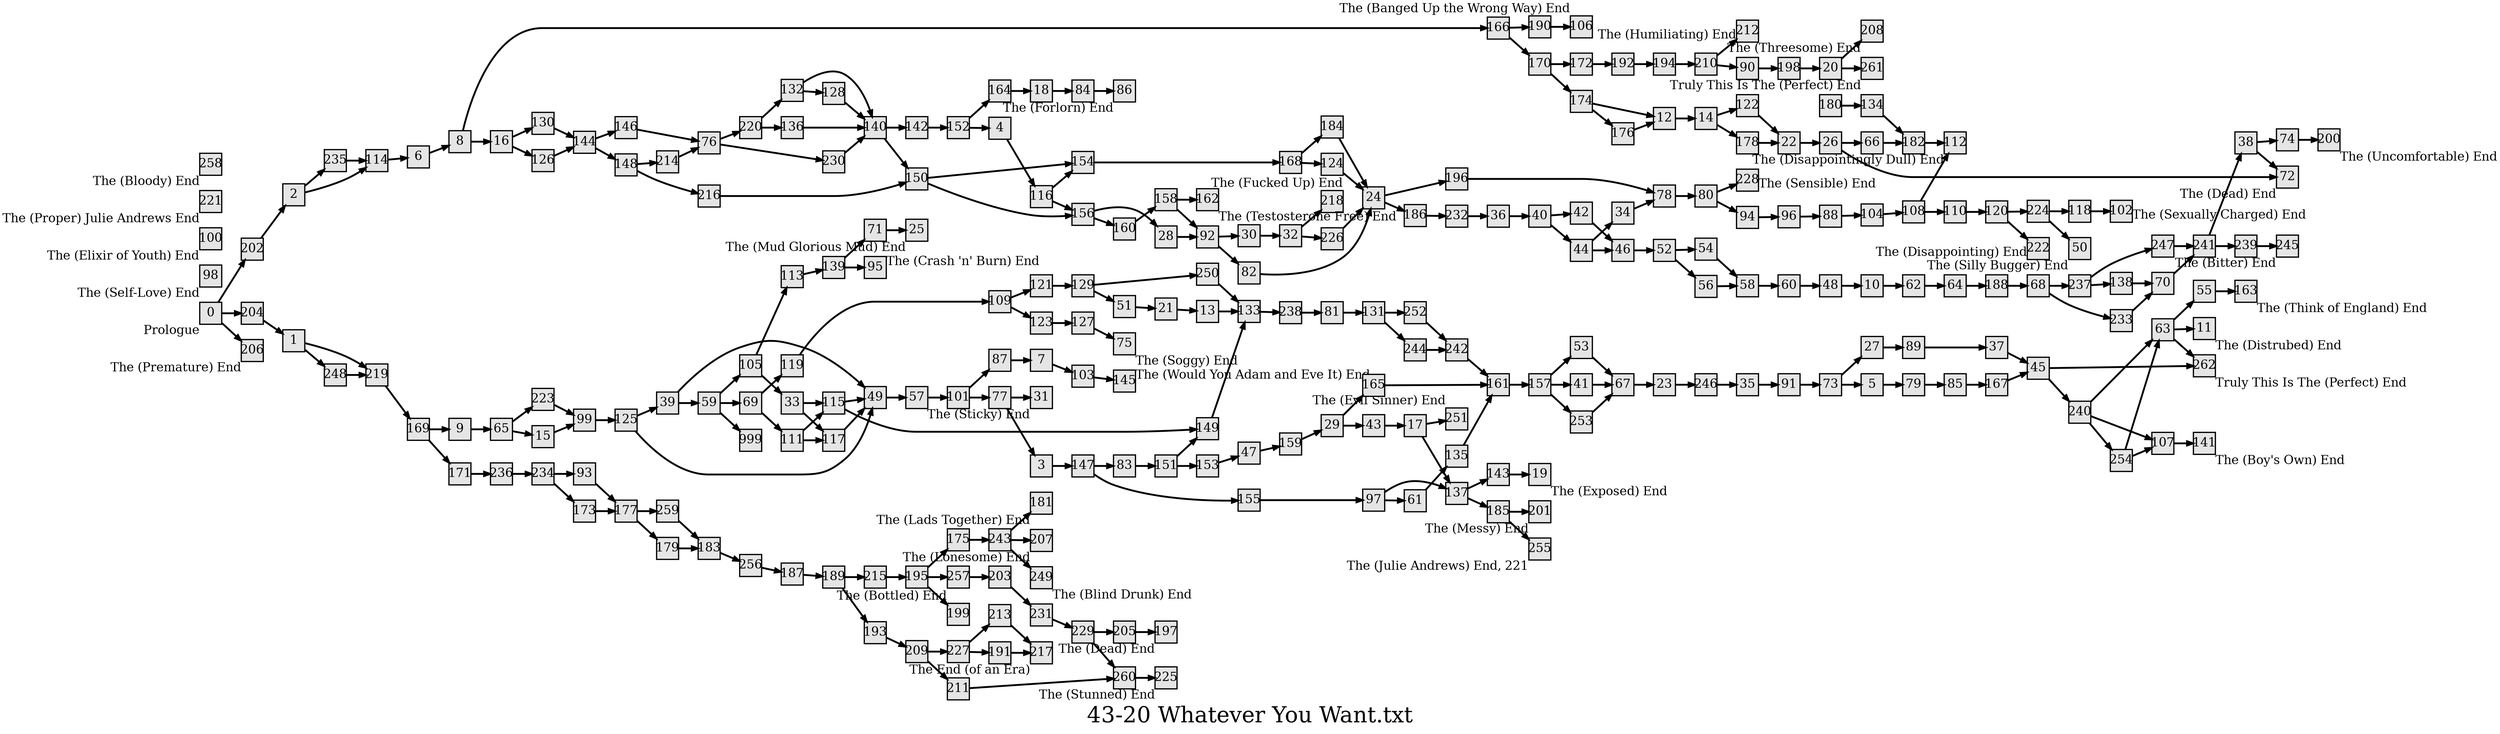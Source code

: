 digraph g{
  graph [ label="43-20 Whatever You Want.txt" rankdir=LR, ordering=out, fontsize=36, nodesep="0.35", ranksep="0.45"];
  node  [shape=rect, penwidth=2, fontsize=20, style=filled, fillcolor=grey90, margin="0,0", labelfloat=true, regular=true, fixedsize=true];
  edge  [labelfloat=true, penwidth=3, fontsize=12];
  // Whatever You Want;
  // 2015-08-03;
  // Text from CYOA gamebook graph database data [GDrive sheet/.xlsx];
  
  0	[ xlabel="Prologue" ];
  0 -> 202;	// 4-5
  0 -> 204;	// 4-5
  0 -> 206;	// 4-5
  1 -> 219;	// 6-7
  1 -> 248;	// 6-7
  2 -> 235;	// 8-9
  2 -> 114;	// 8-9
  3 -> 147;	// 10
  4 -> 116;	// 11
  5 -> 79;	// 12-13
  6 -> 8;	// 14-16
  7 -> 103;	// 17
  8 -> 166;	// 18-25
  8 -> 16;	// 18-25
  9 -> 65;	// 26
  10 -> 62;	// 27-28
  11	[ xlabel="The (Distrubed) End" ];	// end
  12 -> 14;	// 33-35
  13 -> 133;	// 36-37
  14 -> 122;	// 38-39
  14 -> 178;	// 38-39
  15 -> 99;	// 40
  16 -> 130;	// 41-42
  16 -> 126;	// 41-42
  17 -> 137;	// 43-45
  17 -> 251;	// 43-45
  18 -> 84;	// 46-47
  19	[ xlabel="The (Exposed) End" ];	// end
  20 -> 208;	// 52-53
  20 -> 261;	// 52-53
  21 -> 13;	// 54
  22 -> 26;	// 55-58
  23 -> 246;	// 59-62
  24 -> 196;	// 63-64
  24 -> 186;	// 63-64
  25	[ xlabel="The (Mud Glorious Mud) End" ];	// end
  26 -> 66;	// 67-72
  26 -> 72;	// 67-72
  27 -> 89;	// 73-74
  28 -> 92;	// 75
  29 -> 165;	// 76-77
  29 -> 43;	// 76-77
  30 -> 32;	// 78
  31	[ xlabel="The (Sticky) End" ];	// end
  32 -> 226;	// 81
  32 -> 218;	// 81
  33 -> 117;	// 82
  33 -> 115;	// 82
  34 -> 78;	// 83
  35 -> 91;	// 84-85
  36 -> 40;	// 86-87
  37 -> 45;	// 88-91
  38 -> 74;	// 92
  38 -> 72;	// 92
  39 -> 49;	// 93
  39 -> 59;	// 93
  40 -> 42;	// 94-95
  40 -> 44;	// 94-95
  41 -> 67;	// 96
  42 -> 46;	// 97
  43 -> 17;	// 98-99
  44 -> 34;	// 100-101
  44 -> 46;	// 100-101
  45 -> 262;	// 102-103
  45 -> 240;	// 102-103
  46 -> 52;	// 104-105
  47 -> 159;	// 106-107
  48 -> 10;	// 108-110
  49 -> 57;	// 111-112
  50	[ xlabel="The (Silly Bugger) End" ];	// end
  51 -> 21;	// 116
  52 -> 54;	// 117-118
  52 -> 56;	// 117-118
  53 -> 67;	// 119
  54 -> 58;	// 120
  55 -> 163;	// 121
  56 -> 58;	// 122
  57 -> 101;	// 123-124
  58 -> 60;	// 125
  59 -> 105;	// 126-127
  59 -> 69;	// 126-127
  59 -> 999;	// 126-127
  60 -> 48;	// 128-129
  61 -> 135;	// 130
  62 -> 64;	// 131-132
  63 -> 55;	// 133
  63 -> 11;	// 133
  63 -> 262;	// 133
  64 -> 188;	// 134
  65 -> 223;	// 135-136
  65 -> 15;	// 135-136
  66 -> 182;	// 137-138
  67 -> 23;	// 139
  68 -> 237;	// 140-141
  68 -> 233;	// 140-141
  69 -> 119;	// 142-143
  69 -> 111;	// 142-143
  70 -> 241;	// 144-145
  71 -> 25;	// 146-147
  72	[ xlabel="The (Dead) End" ];	// end
  73 -> 27;	// 150
  73 -> 5;	// 150
  74 -> 200;	// 151-152
  75	[ xlabel="The (Soggy) End" ];	// end
  76 -> 220;	// 155-156
  76 -> 230;	// 155-156
  77 -> 3;	// 157-158
  77 -> 31;	// 157-158
  78 -> 80;	// 159-161
  79 -> 85;	// 162-163
  80 -> 228;	// 164-165
  80 -> 94;	// 164-165
  81 -> 131;	// 166-167
  82 -> 24;	// 168
  83 -> 151;	// 169
  84 -> 86;	// 170
  85 -> 167;	// 171-173
  86	[ xlabel="The (Forlorn) End" ];	// end
  87 -> 7;	// 176-177
  88 -> 104;	// 178-179
  89 -> 37;	// 180-181
  90 -> 198;	// 182-188
  91 -> 73;	// 189-191
  92 -> 30;	// 192-194
  92 -> 82;	// 192-194
  93 -> 177;	// 195-196
  94 -> 96;	// 197-198
  95	[ xlabel="The (Crash 'n' Burn) End" ];	// end
  96 -> 88;	// 200-202
  97 -> 137;	// 203-205
  97 -> 61;	// 203-205
  98	[ xlabel="The (Self-Love) End" ];	// end
  99 -> 125;	// 207-209
  100	[ xlabel="The (Elixir of Youth) End" ];	// end
  101 -> 87;	// 211-212
  101 -> 77;	// 211-212
  102	[ xlabel="The (Sexually Charged) End" ];	// end
  103 -> 145;	// 216-218
  104 -> 108;	// 219-223
  105 -> 113;	// 224-225
  105 -> 33;	// 224-225
  106	[ xlabel="The (Banged Up the Wrong Way) End" ];	// end
  107 -> 141;	// 228-229
  108 -> 112;	// 230-231
  108 -> 110;	// 230-231
  109 -> 121;	// 232
  109 -> 123;	// 232
  110 -> 120;	// 233-234
  111 -> 115;	// 235
  111 -> 117;	// 235
  112	[ xlabel="The (Disappointingly Dull) End" ];	// end
  113 -> 139;	// 238
  114 -> 6;	// 239-240
  115 -> 49;	// 241-242
  115 -> 149;	// 241-242
  116 -> 154;	// 243
  116 -> 156;	// 243
  117 -> 49;	// 244-245
  118 -> 102;	// 246-247
  119 -> 109;	// 248
  120 -> 224;	// 249-250
  120 -> 222;	// 249-250
  121 -> 129;	// 251
  122 -> 22;	// 252-253
  123 -> 127;	// 254
  124 -> 24;	// 255
  125 -> 39;	// 256-258
  125 -> 49;	// 256-258
  126 -> 144;	// 259
  127 -> 75;	// 260-261
  128 -> 140;	// 262-263
  129 -> 250;	// 264
  129 -> 51;	// 264
  130 -> 144;	// 265-266
  131 -> 252;	// 267-269
  131 -> 244;	// 267-269
  132 -> 140;	// 270-271
  132 -> 128;	// 270-271
  133 -> 238;	// 272-274
  134 -> 182;	// 275-276
  135 -> 161;	// 277-278
  136 -> 140;	// 279
  137 -> 143;	// 280-282
  137 -> 185;	// 280-282
  138 -> 70;	// 283-284
  139 -> 71;	// 285
  139 -> 95;	// 285
  140 -> 142;	// 286-287
  140 -> 150;	// 286-287
  141	[ xlabel="The (Boy's Own) End" ];	// end
  142 -> 152;	// 291
  143 -> 19;	// 292-294
  144 -> 146;	// 295-296
  144 -> 148;	// 295-296
  145	[ xlabel="The (Would You Adam and Eve It) End" ];	// end
  146 -> 76;	// 299-300
  147 -> 83;	// 301
  147 -> 155;	// 301
  148 -> 214;	// 302-303
  148 -> 216;	// 302-303
  149 -> 133;	// 304-305
  150 -> 154;	// 306-307
  150 -> 156;	// 306-307
  151 -> 149;	// 308-309
  151 -> 153;	// 308-309
  152 -> 164;	// 310-311
  152 -> 4;	// 310-311
  153 -> 47;	// 312
  154 -> 168;	// 313-314
  155 -> 97;	// 315-316
  156 -> 28;	// 317-319
  156 -> 160;	// 317-319
  157 -> 53;	// 320-322
  157 -> 41;	// 320-322
  157 -> 253;	// 320-322
  158 -> 162;	// 323-324
  158 -> 92;	// 323-324
  159 -> 29;	// 325-326
  160 -> 158;	// 327
  161 -> 157;	// 328-329
  162	[ xlabel="The (Testosterone Free) End" ];	// end
  163	[ xlabel="The (Think of England) End" ];	// end
  164 -> 18;	// 334
  165 -> 161;	// 335-337
  166 -> 190;	// 338
  166 -> 170;	// 338
  167 -> 45;	// 339-340
  168 -> 184;	// 341
  168 -> 124;	// 341
  169 -> 9;	// 342-349
  169 -> 171;	// 342-349
  170 -> 172;	// 350-352
  170 -> 174;	// 350-352
  171 -> 236;	// 354
  172 -> 192;	// 355-356
  173 -> 177;	// 357
  174 -> 12;	// 358-359
  174 -> 176;	// 358-359
  175 -> 243;	// 360-361
  176 -> 12;	// 362
  177 -> 259;	// 363-365
  177 -> 179;	// 363-365
  178 -> 22;	// 366
  179 -> 183;	// 367-368
  180 -> 134;	// 369
  181	[ xlabel="The (Lads Together) End" ];	// end
  182 -> 112;	// 371
  183 -> 256;	// 372
  184 -> 24;	// 373
  185 -> 201;	// 374
  185 -> 255;	// 374
  186 -> 232;	// 375
  187 -> 189;	// 376-377
  188 -> 68;	// 378-379
  189 -> 215;	// 380-387
  189 -> 193;	// 380-387
  190 -> 106;	// 388-389
  191 -> 217;	// 390
  192 -> 194;	// 391-392
  193 -> 209;	// 393-397
  194 -> 210;	// 398-399
  195 -> 175;	// 400-403
  195 -> 257;	// 400-403
  195 -> 199;	// 400-403
  196 -> 78;	// 404
  197	[ xlabel="The (Dead) End" ];	// end
  198 -> 20;	// 408-409
  199	[ xlabel="The (Bottled) End" ];	// end
  200	[ xlabel="The (Uncomfortable) End" ];	// end
  201	[ xlabel="The (Messy) End" ];	// end
  202 -> 2;	// 417
  203 -> 231;	// 418-419
  204 -> 1;	// 420
  205 -> 197;	// 421
  206	[ xlabel="The (Premature) End" ];	// end
  207	[ xlabel="The (Lonesome) End" ];	// end
  208	[ xlabel="The (Threesome) End" ];	// end
  209 -> 227;	// 426-427
  209 -> 211;	// 426-427
  210 -> 212;	// 428-430
  210 -> 90;	// 428-430
  211 -> 260;	// 431
  212	[ xlabel="The (Humiliating) End" ];	// end
  213 -> 217;	// 434
  214 -> 76;	// 435
  215 -> 195;	// 436-437
  216 -> 150;	// 438
  217	[ xlabel="The End (of an Era)" ];	// end
  218	[ xlabel="The (Fucked Up) End" ];	// end
  219 -> 169;	// 443-445
  220 -> 132;	// 446
  220 -> 136;	// 446
  221	[ xlabel="The (Proper) Julie Andrews End" ];	// end
  222	[ xlabel="The (Disappointing) End" ];	// end
  223 -> 99;	// 452
  224 -> 118;	// 453-454
  224 -> 50;	// 453-454
  225	[ xlabel="The (Stunned) End" ];	// end
  226 -> 24;	// 457
  227 -> 213;	// 458-460
  227 -> 191;	// 458-460
  228	[ xlabel="The (Sensible) End" ];	// end
  229 -> 205;	// 462-463
  229 -> 260;	// 462-463
  230 -> 140;	// 464-465
  231 -> 229;	// 466-469
  232 -> 36;	// 470
  233 -> 70;	// 471-472
  234 -> 93;	// 473-475
  234 -> 173;	// 473-475
  235 -> 114;	// 476
  236 -> 234;	// 477-478
  237 -> 247;	// 479-480
  237 -> 138;	// 479-480
  238 -> 81;	// 481-485
  239 -> 245;	// 486-487
  240 -> 63;	// 488
  240 -> 107;	// 488
  240 -> 254;	// 488
  241 -> 38;	// 489-490
  241 -> 239;	// 489-490
  242 -> 161;	// 491-492
  243 -> 181;	// 493-495
  243 -> 207;	// 493-495
  243 -> 249;	// 493-495
  244 -> 242;	// 496-497
  245	[ xlabel="The (Bitter) End" ];	// end
  246 -> 35;	// 501-502
  247 -> 241;	// 503
  248 -> 219;	// 504
  249	[ xlabel="The (Blind Drunk) End" ];	// end
  250 -> 133;	// 506-507
  251	[ xlabel="The (Evil Sinner) End" ];	// end
  252 -> 242;	// 510
  253 -> 67;	// 511
  254 -> 63;	// 511
  254 -> 107;	// 511
  255	[ xlabel="The (Julie Andrews) End, 221" ];	// end
  256 -> 187;	// 514
  257 -> 203;	// 515
  258	[ xlabel="The (Bloody) End" ];	// end
  259 -> 183;	// 517
  260 -> 225;	// 518
  261	[ xlabel="Truly This Is The (Perfect) End" ];	// end
  262	[ xlabel="Truly This Is The (Perfect) End" ];	// end
}

